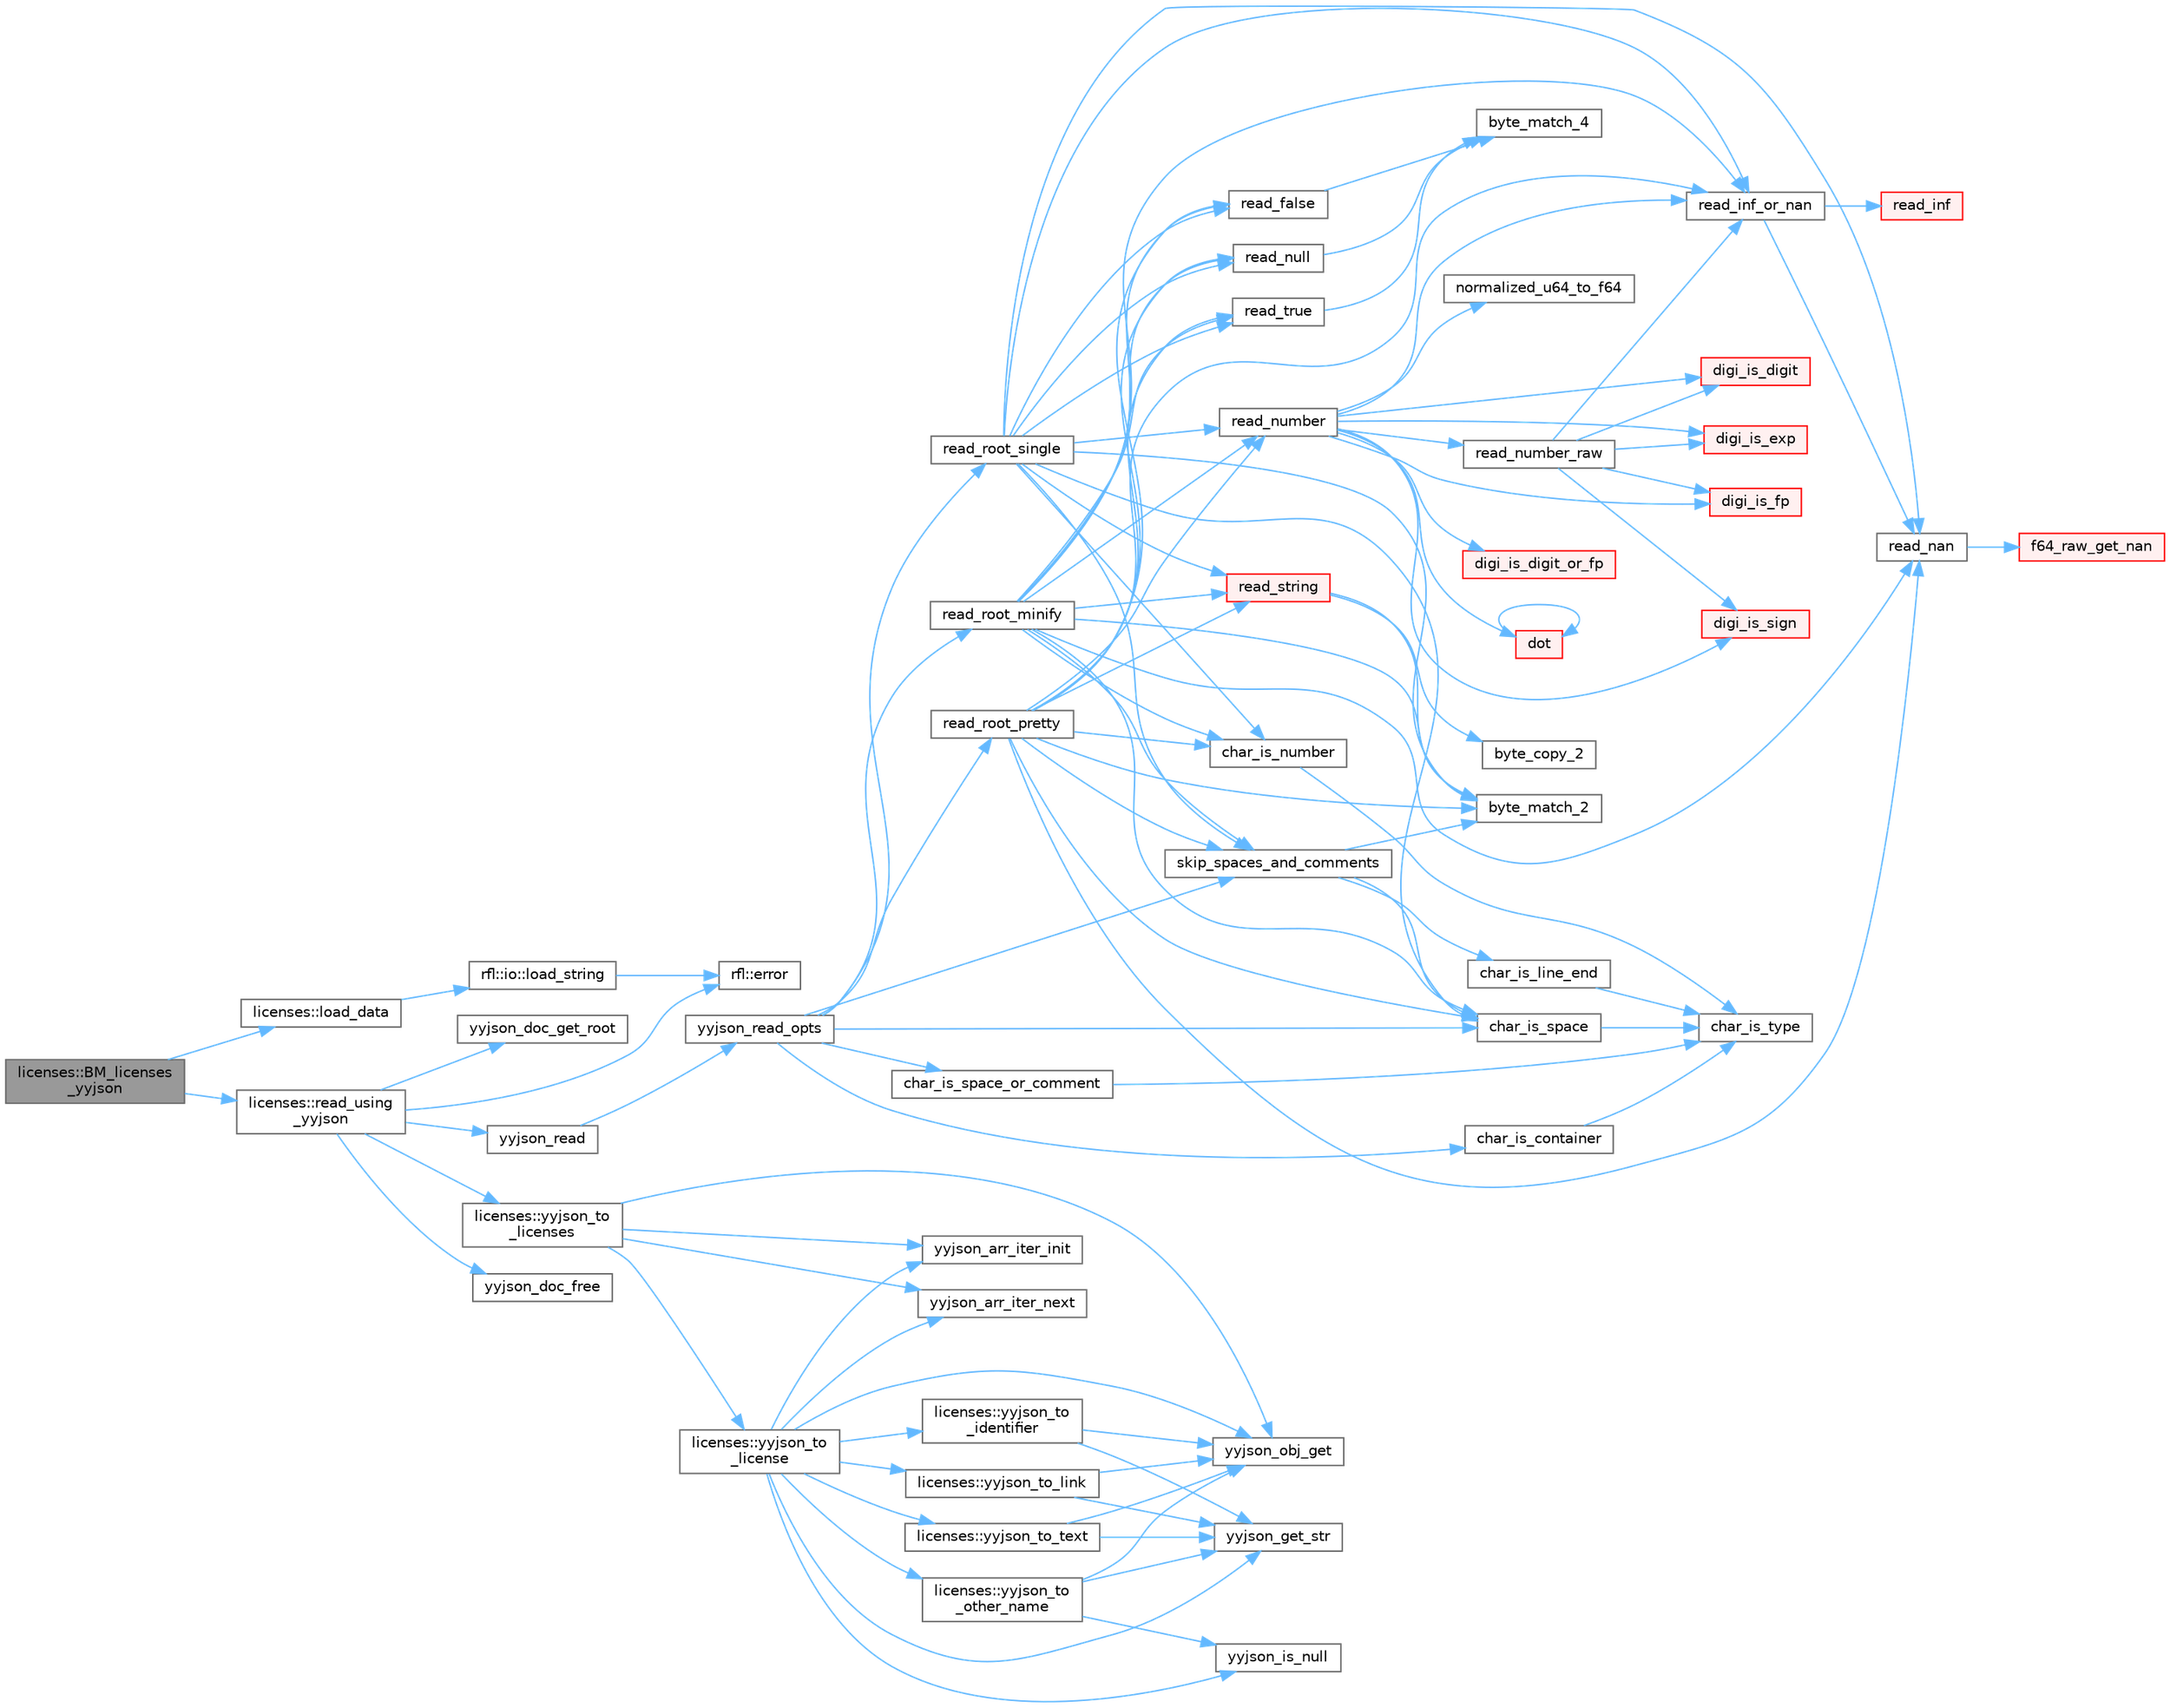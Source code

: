 digraph "licenses::BM_licenses_yyjson"
{
 // LATEX_PDF_SIZE
  bgcolor="transparent";
  edge [fontname=Helvetica,fontsize=10,labelfontname=Helvetica,labelfontsize=10];
  node [fontname=Helvetica,fontsize=10,shape=box,height=0.2,width=0.4];
  rankdir="LR";
  Node1 [id="Node000001",label="licenses::BM_licenses\l_yyjson",height=0.2,width=0.4,color="gray40", fillcolor="grey60", style="filled", fontcolor="black",tooltip=" "];
  Node1 -> Node2 [id="edge1_Node000001_Node000002",color="steelblue1",style="solid",tooltip=" "];
  Node2 [id="Node000002",label="licenses::load_data",height=0.2,width=0.4,color="grey40", fillcolor="white", style="filled",URL="$namespacelicenses.html#a4d9ac8527573b982fd3a77bc415f3352",tooltip=" "];
  Node2 -> Node3 [id="edge2_Node000002_Node000003",color="steelblue1",style="solid",tooltip=" "];
  Node3 [id="Node000003",label="rfl::io::load_string",height=0.2,width=0.4,color="grey40", fillcolor="white", style="filled",URL="$namespacerfl_1_1io.html#abef8f6773d8fd7258ba35772521c371a",tooltip=" "];
  Node3 -> Node4 [id="edge3_Node000003_Node000004",color="steelblue1",style="solid",tooltip=" "];
  Node4 [id="Node000004",label="rfl::error",height=0.2,width=0.4,color="grey40", fillcolor="white", style="filled",URL="$namespacerfl.html#a6625864c6c297dfdc3d3c3ee3181dd8c",tooltip="Shorthand for unexpected error."];
  Node1 -> Node5 [id="edge4_Node000001_Node000005",color="steelblue1",style="solid",tooltip=" "];
  Node5 [id="Node000005",label="licenses::read_using\l_yyjson",height=0.2,width=0.4,color="grey40", fillcolor="white", style="filled",URL="$namespacelicenses.html#af6008458bfe6ebe6439932d312d8e27d",tooltip=" "];
  Node5 -> Node4 [id="edge5_Node000005_Node000004",color="steelblue1",style="solid",tooltip=" "];
  Node5 -> Node6 [id="edge6_Node000005_Node000006",color="steelblue1",style="solid",tooltip=" "];
  Node6 [id="Node000006",label="yyjson_doc_free",height=0.2,width=0.4,color="grey40", fillcolor="white", style="filled",URL="$yyjson_8h.html#adad98bd766cf52d99f2c54dcb120786d",tooltip=" "];
  Node5 -> Node7 [id="edge7_Node000005_Node000007",color="steelblue1",style="solid",tooltip=" "];
  Node7 [id="Node000007",label="yyjson_doc_get_root",height=0.2,width=0.4,color="grey40", fillcolor="white", style="filled",URL="$yyjson_8h.html#aa33a13a85b840b3dbc1f8534db2bd8fc",tooltip=" "];
  Node5 -> Node8 [id="edge8_Node000005_Node000008",color="steelblue1",style="solid",tooltip=" "];
  Node8 [id="Node000008",label="yyjson_read",height=0.2,width=0.4,color="grey40", fillcolor="white", style="filled",URL="$yyjson_8h.html#aeab3c2a1d86225e5b181fb1bba7587d4",tooltip=" "];
  Node8 -> Node9 [id="edge9_Node000008_Node000009",color="steelblue1",style="solid",tooltip=" "];
  Node9 [id="Node000009",label="yyjson_read_opts",height=0.2,width=0.4,color="grey40", fillcolor="white", style="filled",URL="$yyjson_8c.html#a5755f297c3a913f7a312c2ac67be0b56",tooltip=" "];
  Node9 -> Node10 [id="edge10_Node000009_Node000010",color="steelblue1",style="solid",tooltip=" "];
  Node10 [id="Node000010",label="char_is_container",height=0.2,width=0.4,color="grey40", fillcolor="white", style="filled",URL="$yyjson_8c.html#a5fdc435e849b5e8be6712aaf1c507da2",tooltip=" "];
  Node10 -> Node11 [id="edge11_Node000010_Node000011",color="steelblue1",style="solid",tooltip=" "];
  Node11 [id="Node000011",label="char_is_type",height=0.2,width=0.4,color="grey40", fillcolor="white", style="filled",URL="$yyjson_8c.html#a92720506373a97d8d6f198ea37ce3cb1",tooltip=" "];
  Node9 -> Node12 [id="edge12_Node000009_Node000012",color="steelblue1",style="solid",tooltip=" "];
  Node12 [id="Node000012",label="char_is_space",height=0.2,width=0.4,color="grey40", fillcolor="white", style="filled",URL="$yyjson_8c.html#a4c4d781bdc30adffcee30f192e4869c8",tooltip=" "];
  Node12 -> Node11 [id="edge13_Node000012_Node000011",color="steelblue1",style="solid",tooltip=" "];
  Node9 -> Node13 [id="edge14_Node000009_Node000013",color="steelblue1",style="solid",tooltip=" "];
  Node13 [id="Node000013",label="char_is_space_or_comment",height=0.2,width=0.4,color="grey40", fillcolor="white", style="filled",URL="$yyjson_8c.html#a834a69b6af5c351b724369c6b5176e82",tooltip=" "];
  Node13 -> Node11 [id="edge15_Node000013_Node000011",color="steelblue1",style="solid",tooltip=" "];
  Node9 -> Node14 [id="edge16_Node000009_Node000014",color="steelblue1",style="solid",tooltip=" "];
  Node14 [id="Node000014",label="read_root_minify",height=0.2,width=0.4,color="grey40", fillcolor="white", style="filled",URL="$yyjson_8c.html#a7e4155e7870372bf62ab8ccdaec8d066",tooltip=" "];
  Node14 -> Node15 [id="edge17_Node000014_Node000015",color="steelblue1",style="solid",tooltip=" "];
  Node15 [id="Node000015",label="byte_match_2",height=0.2,width=0.4,color="grey40", fillcolor="white", style="filled",URL="$yyjson_8c.html#a3a0b543ccc96758e3d9632773ab82632",tooltip=" "];
  Node14 -> Node16 [id="edge18_Node000014_Node000016",color="steelblue1",style="solid",tooltip=" "];
  Node16 [id="Node000016",label="char_is_number",height=0.2,width=0.4,color="grey40", fillcolor="white", style="filled",URL="$yyjson_8c.html#abf57d5a39008af9ef13462c45631a0fc",tooltip=" "];
  Node16 -> Node11 [id="edge19_Node000016_Node000011",color="steelblue1",style="solid",tooltip=" "];
  Node14 -> Node12 [id="edge20_Node000014_Node000012",color="steelblue1",style="solid",tooltip=" "];
  Node14 -> Node17 [id="edge21_Node000014_Node000017",color="steelblue1",style="solid",tooltip=" "];
  Node17 [id="Node000017",label="read_false",height=0.2,width=0.4,color="grey40", fillcolor="white", style="filled",URL="$yyjson_8c.html#a8372211a6f5de545766529f4e4cc19e8",tooltip=" "];
  Node17 -> Node18 [id="edge22_Node000017_Node000018",color="steelblue1",style="solid",tooltip=" "];
  Node18 [id="Node000018",label="byte_match_4",height=0.2,width=0.4,color="grey40", fillcolor="white", style="filled",URL="$yyjson_8c.html#a34726fa714e2bf7c56f8a70bda417597",tooltip=" "];
  Node14 -> Node19 [id="edge23_Node000014_Node000019",color="steelblue1",style="solid",tooltip=" "];
  Node19 [id="Node000019",label="read_inf_or_nan",height=0.2,width=0.4,color="grey40", fillcolor="white", style="filled",URL="$yyjson_8c.html#a720bbd325fe3ba03734213f3987a9dd9",tooltip=" "];
  Node19 -> Node20 [id="edge24_Node000019_Node000020",color="steelblue1",style="solid",tooltip=" "];
  Node20 [id="Node000020",label="read_inf",height=0.2,width=0.4,color="red", fillcolor="#FFF0F0", style="filled",URL="$yyjson_8c.html#ae2c50c33e8663e8985150a3c19fb7774",tooltip=" "];
  Node19 -> Node24 [id="edge25_Node000019_Node000024",color="steelblue1",style="solid",tooltip=" "];
  Node24 [id="Node000024",label="read_nan",height=0.2,width=0.4,color="grey40", fillcolor="white", style="filled",URL="$yyjson_8c.html#a61c49628369584d4d256add73d1a5fac",tooltip=" "];
  Node24 -> Node25 [id="edge26_Node000024_Node000025",color="steelblue1",style="solid",tooltip=" "];
  Node25 [id="Node000025",label="f64_raw_get_nan",height=0.2,width=0.4,color="red", fillcolor="#FFF0F0", style="filled",URL="$yyjson_8c.html#a52154ab6c7dc6d98fc7b916ef2525724",tooltip=" "];
  Node14 -> Node24 [id="edge27_Node000014_Node000024",color="steelblue1",style="solid",tooltip=" "];
  Node14 -> Node26 [id="edge28_Node000014_Node000026",color="steelblue1",style="solid",tooltip=" "];
  Node26 [id="Node000026",label="read_null",height=0.2,width=0.4,color="grey40", fillcolor="white", style="filled",URL="$yyjson_8c.html#a08f27fa4d71c993e7c6791ae47cb3ed7",tooltip=" "];
  Node26 -> Node18 [id="edge29_Node000026_Node000018",color="steelblue1",style="solid",tooltip=" "];
  Node14 -> Node27 [id="edge30_Node000014_Node000027",color="steelblue1",style="solid",tooltip=" "];
  Node27 [id="Node000027",label="read_number",height=0.2,width=0.4,color="grey40", fillcolor="white", style="filled",URL="$yyjson_8c.html#ae80f29f6843f936808fbe5a48e48dabc",tooltip=" "];
  Node27 -> Node28 [id="edge31_Node000027_Node000028",color="steelblue1",style="solid",tooltip=" "];
  Node28 [id="Node000028",label="digi_is_digit",height=0.2,width=0.4,color="red", fillcolor="#FFF0F0", style="filled",URL="$yyjson_8c.html#ac16e36c200b16a17041aac1ed37276d7",tooltip=" "];
  Node27 -> Node30 [id="edge32_Node000027_Node000030",color="steelblue1",style="solid",tooltip=" "];
  Node30 [id="Node000030",label="digi_is_digit_or_fp",height=0.2,width=0.4,color="red", fillcolor="#FFF0F0", style="filled",URL="$yyjson_8c.html#aee912f37b76d8da7a4e2ca5a88d17d76",tooltip=" "];
  Node27 -> Node31 [id="edge33_Node000027_Node000031",color="steelblue1",style="solid",tooltip=" "];
  Node31 [id="Node000031",label="digi_is_exp",height=0.2,width=0.4,color="red", fillcolor="#FFF0F0", style="filled",URL="$yyjson_8c.html#ad25dff9b718d68793b54d09d4dfc8526",tooltip=" "];
  Node27 -> Node32 [id="edge34_Node000027_Node000032",color="steelblue1",style="solid",tooltip=" "];
  Node32 [id="Node000032",label="digi_is_fp",height=0.2,width=0.4,color="red", fillcolor="#FFF0F0", style="filled",URL="$yyjson_8c.html#ac38bca46c8cbb1107ca4188d2eb4fcbe",tooltip=" "];
  Node27 -> Node33 [id="edge35_Node000027_Node000033",color="steelblue1",style="solid",tooltip=" "];
  Node33 [id="Node000033",label="digi_is_sign",height=0.2,width=0.4,color="red", fillcolor="#FFF0F0", style="filled",URL="$yyjson_8c.html#a078553b0c6c304a46441a196aad05129",tooltip=" "];
  Node27 -> Node34 [id="edge36_Node000027_Node000034",color="steelblue1",style="solid",tooltip=" "];
  Node34 [id="Node000034",label="dot",height=0.2,width=0.4,color="red", fillcolor="#FFF0F0", style="filled",URL="$level1__real__impl_8h.html#a7a40e5a367460d00c6cdeeb23e8b780b",tooltip=" "];
  Node34 -> Node34 [id="edge37_Node000034_Node000034",color="steelblue1",style="solid",tooltip=" "];
  Node27 -> Node36 [id="edge38_Node000027_Node000036",color="steelblue1",style="solid",tooltip=" "];
  Node36 [id="Node000036",label="normalized_u64_to_f64",height=0.2,width=0.4,color="grey40", fillcolor="white", style="filled",URL="$yyjson_8c.html#aee878603775170bfda13233591eceec0",tooltip=" "];
  Node27 -> Node19 [id="edge39_Node000027_Node000019",color="steelblue1",style="solid",tooltip=" "];
  Node27 -> Node37 [id="edge40_Node000027_Node000037",color="steelblue1",style="solid",tooltip=" "];
  Node37 [id="Node000037",label="read_number_raw",height=0.2,width=0.4,color="grey40", fillcolor="white", style="filled",URL="$yyjson_8c.html#a17e53cae5ed1a998445df0ee5e95434e",tooltip=" "];
  Node37 -> Node28 [id="edge41_Node000037_Node000028",color="steelblue1",style="solid",tooltip=" "];
  Node37 -> Node31 [id="edge42_Node000037_Node000031",color="steelblue1",style="solid",tooltip=" "];
  Node37 -> Node32 [id="edge43_Node000037_Node000032",color="steelblue1",style="solid",tooltip=" "];
  Node37 -> Node33 [id="edge44_Node000037_Node000033",color="steelblue1",style="solid",tooltip=" "];
  Node37 -> Node19 [id="edge45_Node000037_Node000019",color="steelblue1",style="solid",tooltip=" "];
  Node14 -> Node38 [id="edge46_Node000014_Node000038",color="steelblue1",style="solid",tooltip=" "];
  Node38 [id="Node000038",label="read_string",height=0.2,width=0.4,color="red", fillcolor="#FFF0F0", style="filled",URL="$yyjson_8c.html#a804945ea7ab88a55f6c71afe2ef28508",tooltip=" "];
  Node38 -> Node39 [id="edge47_Node000038_Node000039",color="steelblue1",style="solid",tooltip=" "];
  Node39 [id="Node000039",label="byte_copy_2",height=0.2,width=0.4,color="grey40", fillcolor="white", style="filled",URL="$yyjson_8c.html#ac6a11726824f52b6413a67488f5a3152",tooltip=" "];
  Node38 -> Node15 [id="edge48_Node000038_Node000015",color="steelblue1",style="solid",tooltip=" "];
  Node14 -> Node47 [id="edge49_Node000014_Node000047",color="steelblue1",style="solid",tooltip=" "];
  Node47 [id="Node000047",label="read_true",height=0.2,width=0.4,color="grey40", fillcolor="white", style="filled",URL="$yyjson_8c.html#ac13d82fdd527dfe489b5004bd7339b04",tooltip=" "];
  Node47 -> Node18 [id="edge50_Node000047_Node000018",color="steelblue1",style="solid",tooltip=" "];
  Node14 -> Node48 [id="edge51_Node000014_Node000048",color="steelblue1",style="solid",tooltip=" "];
  Node48 [id="Node000048",label="skip_spaces_and_comments",height=0.2,width=0.4,color="grey40", fillcolor="white", style="filled",URL="$yyjson_8c.html#abb4ba1f891e94f62b208432ebd8c5a78",tooltip=" "];
  Node48 -> Node15 [id="edge52_Node000048_Node000015",color="steelblue1",style="solid",tooltip=" "];
  Node48 -> Node49 [id="edge53_Node000048_Node000049",color="steelblue1",style="solid",tooltip=" "];
  Node49 [id="Node000049",label="char_is_line_end",height=0.2,width=0.4,color="grey40", fillcolor="white", style="filled",URL="$yyjson_8c.html#acb4cb37d08c50567be86f8057cb413eb",tooltip=" "];
  Node49 -> Node11 [id="edge54_Node000049_Node000011",color="steelblue1",style="solid",tooltip=" "];
  Node48 -> Node12 [id="edge55_Node000048_Node000012",color="steelblue1",style="solid",tooltip=" "];
  Node9 -> Node50 [id="edge56_Node000009_Node000050",color="steelblue1",style="solid",tooltip=" "];
  Node50 [id="Node000050",label="read_root_pretty",height=0.2,width=0.4,color="grey40", fillcolor="white", style="filled",URL="$yyjson_8c.html#ad73d8336ba9514abc616a2b95438af7d",tooltip=" "];
  Node50 -> Node15 [id="edge57_Node000050_Node000015",color="steelblue1",style="solid",tooltip=" "];
  Node50 -> Node16 [id="edge58_Node000050_Node000016",color="steelblue1",style="solid",tooltip=" "];
  Node50 -> Node12 [id="edge59_Node000050_Node000012",color="steelblue1",style="solid",tooltip=" "];
  Node50 -> Node17 [id="edge60_Node000050_Node000017",color="steelblue1",style="solid",tooltip=" "];
  Node50 -> Node19 [id="edge61_Node000050_Node000019",color="steelblue1",style="solid",tooltip=" "];
  Node50 -> Node24 [id="edge62_Node000050_Node000024",color="steelblue1",style="solid",tooltip=" "];
  Node50 -> Node26 [id="edge63_Node000050_Node000026",color="steelblue1",style="solid",tooltip=" "];
  Node50 -> Node27 [id="edge64_Node000050_Node000027",color="steelblue1",style="solid",tooltip=" "];
  Node50 -> Node38 [id="edge65_Node000050_Node000038",color="steelblue1",style="solid",tooltip=" "];
  Node50 -> Node47 [id="edge66_Node000050_Node000047",color="steelblue1",style="solid",tooltip=" "];
  Node50 -> Node48 [id="edge67_Node000050_Node000048",color="steelblue1",style="solid",tooltip=" "];
  Node9 -> Node51 [id="edge68_Node000009_Node000051",color="steelblue1",style="solid",tooltip=" "];
  Node51 [id="Node000051",label="read_root_single",height=0.2,width=0.4,color="grey40", fillcolor="white", style="filled",URL="$yyjson_8c.html#aa9121ac0675557400ce9fe9279bb59df",tooltip=" "];
  Node51 -> Node15 [id="edge69_Node000051_Node000015",color="steelblue1",style="solid",tooltip=" "];
  Node51 -> Node16 [id="edge70_Node000051_Node000016",color="steelblue1",style="solid",tooltip=" "];
  Node51 -> Node12 [id="edge71_Node000051_Node000012",color="steelblue1",style="solid",tooltip=" "];
  Node51 -> Node17 [id="edge72_Node000051_Node000017",color="steelblue1",style="solid",tooltip=" "];
  Node51 -> Node19 [id="edge73_Node000051_Node000019",color="steelblue1",style="solid",tooltip=" "];
  Node51 -> Node24 [id="edge74_Node000051_Node000024",color="steelblue1",style="solid",tooltip=" "];
  Node51 -> Node26 [id="edge75_Node000051_Node000026",color="steelblue1",style="solid",tooltip=" "];
  Node51 -> Node27 [id="edge76_Node000051_Node000027",color="steelblue1",style="solid",tooltip=" "];
  Node51 -> Node38 [id="edge77_Node000051_Node000038",color="steelblue1",style="solid",tooltip=" "];
  Node51 -> Node47 [id="edge78_Node000051_Node000047",color="steelblue1",style="solid",tooltip=" "];
  Node51 -> Node48 [id="edge79_Node000051_Node000048",color="steelblue1",style="solid",tooltip=" "];
  Node9 -> Node48 [id="edge80_Node000009_Node000048",color="steelblue1",style="solid",tooltip=" "];
  Node5 -> Node52 [id="edge81_Node000005_Node000052",color="steelblue1",style="solid",tooltip=" "];
  Node52 [id="Node000052",label="licenses::yyjson_to\l_licenses",height=0.2,width=0.4,color="grey40", fillcolor="white", style="filled",URL="$namespacelicenses.html#aaff5e1a043f2e570bd686911b6ee60db",tooltip=" "];
  Node52 -> Node53 [id="edge82_Node000052_Node000053",color="steelblue1",style="solid",tooltip=" "];
  Node53 [id="Node000053",label="yyjson_arr_iter_init",height=0.2,width=0.4,color="grey40", fillcolor="white", style="filled",URL="$yyjson_8h.html#a95aebc83fff9793f7701a6e37df5e03f",tooltip=" "];
  Node52 -> Node54 [id="edge83_Node000052_Node000054",color="steelblue1",style="solid",tooltip=" "];
  Node54 [id="Node000054",label="yyjson_arr_iter_next",height=0.2,width=0.4,color="grey40", fillcolor="white", style="filled",URL="$yyjson_8h.html#ab608a351427921421a2e23877399acd5",tooltip=" "];
  Node52 -> Node55 [id="edge84_Node000052_Node000055",color="steelblue1",style="solid",tooltip=" "];
  Node55 [id="Node000055",label="yyjson_obj_get",height=0.2,width=0.4,color="grey40", fillcolor="white", style="filled",URL="$yyjson_8h.html#a1e8a4dea2e9e9248acde14c664ab702b",tooltip=" "];
  Node52 -> Node56 [id="edge85_Node000052_Node000056",color="steelblue1",style="solid",tooltip=" "];
  Node56 [id="Node000056",label="licenses::yyjson_to\l_license",height=0.2,width=0.4,color="grey40", fillcolor="white", style="filled",URL="$namespacelicenses.html#a6dc3ce5075103c23a56909bfbb557a59",tooltip=" "];
  Node56 -> Node53 [id="edge86_Node000056_Node000053",color="steelblue1",style="solid",tooltip=" "];
  Node56 -> Node54 [id="edge87_Node000056_Node000054",color="steelblue1",style="solid",tooltip=" "];
  Node56 -> Node57 [id="edge88_Node000056_Node000057",color="steelblue1",style="solid",tooltip=" "];
  Node57 [id="Node000057",label="yyjson_get_str",height=0.2,width=0.4,color="grey40", fillcolor="white", style="filled",URL="$yyjson_8h.html#a986e994db00b2749e000af0a4331454c",tooltip=" "];
  Node56 -> Node58 [id="edge89_Node000056_Node000058",color="steelblue1",style="solid",tooltip=" "];
  Node58 [id="Node000058",label="yyjson_is_null",height=0.2,width=0.4,color="grey40", fillcolor="white", style="filled",URL="$yyjson_8h.html#a81cc3185457d7fd86f3818319d7efe18",tooltip=" "];
  Node56 -> Node55 [id="edge90_Node000056_Node000055",color="steelblue1",style="solid",tooltip=" "];
  Node56 -> Node59 [id="edge91_Node000056_Node000059",color="steelblue1",style="solid",tooltip=" "];
  Node59 [id="Node000059",label="licenses::yyjson_to\l_identifier",height=0.2,width=0.4,color="grey40", fillcolor="white", style="filled",URL="$namespacelicenses.html#a86045447e79e361f9933a7fa12e5c7b9",tooltip=" "];
  Node59 -> Node57 [id="edge92_Node000059_Node000057",color="steelblue1",style="solid",tooltip=" "];
  Node59 -> Node55 [id="edge93_Node000059_Node000055",color="steelblue1",style="solid",tooltip=" "];
  Node56 -> Node60 [id="edge94_Node000056_Node000060",color="steelblue1",style="solid",tooltip=" "];
  Node60 [id="Node000060",label="licenses::yyjson_to_link",height=0.2,width=0.4,color="grey40", fillcolor="white", style="filled",URL="$namespacelicenses.html#add4fd78c4d6559e6f11c715d3f36af25",tooltip=" "];
  Node60 -> Node57 [id="edge95_Node000060_Node000057",color="steelblue1",style="solid",tooltip=" "];
  Node60 -> Node55 [id="edge96_Node000060_Node000055",color="steelblue1",style="solid",tooltip=" "];
  Node56 -> Node61 [id="edge97_Node000056_Node000061",color="steelblue1",style="solid",tooltip=" "];
  Node61 [id="Node000061",label="licenses::yyjson_to\l_other_name",height=0.2,width=0.4,color="grey40", fillcolor="white", style="filled",URL="$namespacelicenses.html#ad8c2f65c61881d284c04f943b760aa80",tooltip=" "];
  Node61 -> Node57 [id="edge98_Node000061_Node000057",color="steelblue1",style="solid",tooltip=" "];
  Node61 -> Node58 [id="edge99_Node000061_Node000058",color="steelblue1",style="solid",tooltip=" "];
  Node61 -> Node55 [id="edge100_Node000061_Node000055",color="steelblue1",style="solid",tooltip=" "];
  Node56 -> Node62 [id="edge101_Node000056_Node000062",color="steelblue1",style="solid",tooltip=" "];
  Node62 [id="Node000062",label="licenses::yyjson_to_text",height=0.2,width=0.4,color="grey40", fillcolor="white", style="filled",URL="$namespacelicenses.html#ab6c5b410659735aa54422c3078cc8362",tooltip=" "];
  Node62 -> Node57 [id="edge102_Node000062_Node000057",color="steelblue1",style="solid",tooltip=" "];
  Node62 -> Node55 [id="edge103_Node000062_Node000055",color="steelblue1",style="solid",tooltip=" "];
}
